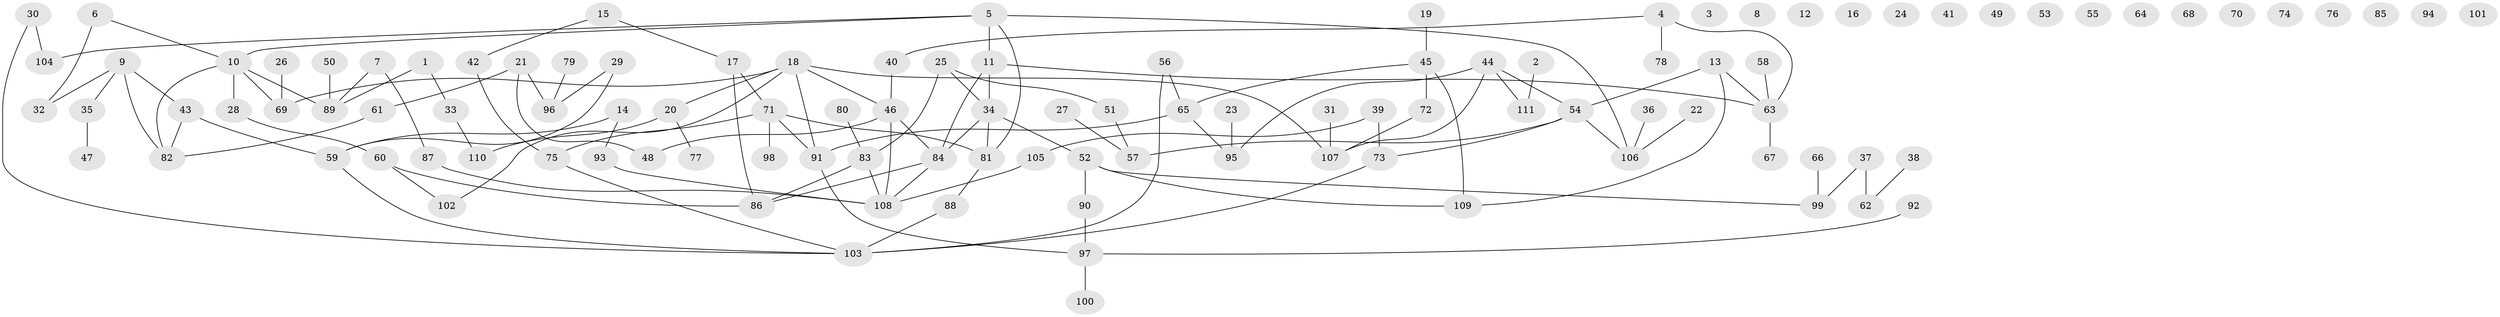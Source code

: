 // Generated by graph-tools (version 1.1) at 2025/33/03/09/25 02:33:29]
// undirected, 111 vertices, 126 edges
graph export_dot {
graph [start="1"]
  node [color=gray90,style=filled];
  1;
  2;
  3;
  4;
  5;
  6;
  7;
  8;
  9;
  10;
  11;
  12;
  13;
  14;
  15;
  16;
  17;
  18;
  19;
  20;
  21;
  22;
  23;
  24;
  25;
  26;
  27;
  28;
  29;
  30;
  31;
  32;
  33;
  34;
  35;
  36;
  37;
  38;
  39;
  40;
  41;
  42;
  43;
  44;
  45;
  46;
  47;
  48;
  49;
  50;
  51;
  52;
  53;
  54;
  55;
  56;
  57;
  58;
  59;
  60;
  61;
  62;
  63;
  64;
  65;
  66;
  67;
  68;
  69;
  70;
  71;
  72;
  73;
  74;
  75;
  76;
  77;
  78;
  79;
  80;
  81;
  82;
  83;
  84;
  85;
  86;
  87;
  88;
  89;
  90;
  91;
  92;
  93;
  94;
  95;
  96;
  97;
  98;
  99;
  100;
  101;
  102;
  103;
  104;
  105;
  106;
  107;
  108;
  109;
  110;
  111;
  1 -- 33;
  1 -- 89;
  2 -- 111;
  4 -- 40;
  4 -- 63;
  4 -- 78;
  5 -- 10;
  5 -- 11;
  5 -- 81;
  5 -- 104;
  5 -- 106;
  6 -- 10;
  6 -- 32;
  7 -- 87;
  7 -- 89;
  9 -- 32;
  9 -- 35;
  9 -- 43;
  9 -- 82;
  10 -- 28;
  10 -- 69;
  10 -- 82;
  10 -- 89;
  11 -- 34;
  11 -- 63;
  11 -- 84;
  13 -- 54;
  13 -- 63;
  13 -- 109;
  14 -- 59;
  14 -- 93;
  15 -- 17;
  15 -- 42;
  17 -- 71;
  17 -- 86;
  18 -- 20;
  18 -- 46;
  18 -- 69;
  18 -- 91;
  18 -- 102;
  18 -- 107;
  19 -- 45;
  20 -- 77;
  20 -- 110;
  21 -- 48;
  21 -- 61;
  21 -- 96;
  22 -- 106;
  23 -- 95;
  25 -- 34;
  25 -- 51;
  25 -- 83;
  26 -- 69;
  27 -- 57;
  28 -- 60;
  29 -- 59;
  29 -- 96;
  30 -- 103;
  30 -- 104;
  31 -- 107;
  33 -- 110;
  34 -- 52;
  34 -- 81;
  34 -- 84;
  35 -- 47;
  36 -- 106;
  37 -- 62;
  37 -- 99;
  38 -- 62;
  39 -- 73;
  39 -- 105;
  40 -- 46;
  42 -- 75;
  43 -- 59;
  43 -- 82;
  44 -- 54;
  44 -- 95;
  44 -- 107;
  44 -- 111;
  45 -- 65;
  45 -- 72;
  45 -- 109;
  46 -- 48;
  46 -- 84;
  46 -- 108;
  50 -- 89;
  51 -- 57;
  52 -- 90;
  52 -- 99;
  52 -- 109;
  54 -- 57;
  54 -- 73;
  54 -- 106;
  56 -- 65;
  56 -- 103;
  58 -- 63;
  59 -- 103;
  60 -- 86;
  60 -- 102;
  61 -- 82;
  63 -- 67;
  65 -- 91;
  65 -- 95;
  66 -- 99;
  71 -- 75;
  71 -- 81;
  71 -- 91;
  71 -- 98;
  72 -- 107;
  73 -- 103;
  75 -- 103;
  79 -- 96;
  80 -- 83;
  81 -- 88;
  83 -- 86;
  83 -- 108;
  84 -- 86;
  84 -- 108;
  87 -- 108;
  88 -- 103;
  90 -- 97;
  91 -- 97;
  92 -- 97;
  93 -- 108;
  97 -- 100;
  105 -- 108;
}
